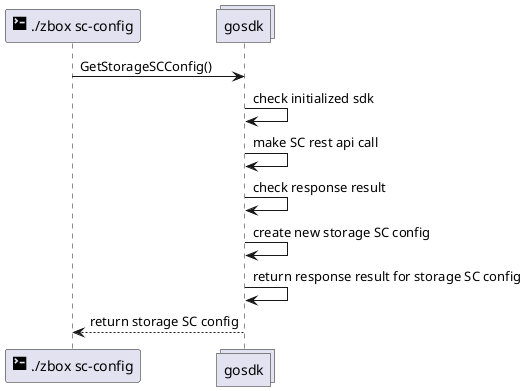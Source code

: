 @startuml
participant "<size:20><&terminal></size> ./zbox sc-config" as cli
collections gosdk

cli -> gosdk: GetStorageSCConfig()

gosdk -> gosdk: check initialized sdk
gosdk -> gosdk: make SC rest api call
gosdk -> gosdk: check response result 
gosdk -> gosdk: create new storage SC config
gosdk -> gosdk: return response result for storage SC config
gosdk --> cli: return storage SC config
@enduml
